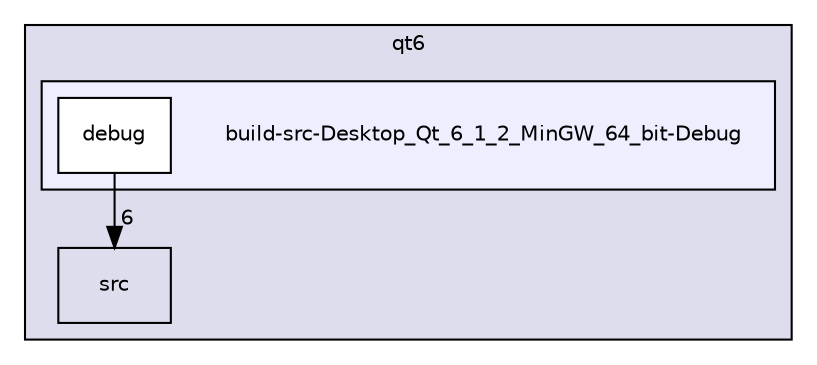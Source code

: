digraph "qt6/build-src-Desktop_Qt_6_1_2_MinGW_64_bit-Debug" {
  compound=true
  node [ fontsize="10", fontname="Helvetica"];
  edge [ labelfontsize="10", labelfontname="Helvetica"];
  subgraph clusterdir_aca54559f892c0a6bc75d02ca7864bcb {
    graph [ bgcolor="#ddddee", pencolor="black", label="qt6" fontname="Helvetica", fontsize="10", URL="dir_aca54559f892c0a6bc75d02ca7864bcb.html"]
  dir_e878fadbae21eab83033b307cad8f6df [shape=box label="src" URL="dir_e878fadbae21eab83033b307cad8f6df.html"];
  subgraph clusterdir_1c2ef2a07362481e27a35617ad2ce111 {
    graph [ bgcolor="#eeeeff", pencolor="black", label="" URL="dir_1c2ef2a07362481e27a35617ad2ce111.html"];
    dir_1c2ef2a07362481e27a35617ad2ce111 [shape=plaintext label="build-src-Desktop_Qt_6_1_2_MinGW_64_bit-Debug"];
  dir_016ab6a8b85c10b3b2d14aa96b31b3bf [shape=box label="debug" fillcolor="white" style="filled" URL="dir_016ab6a8b85c10b3b2d14aa96b31b3bf.html"];
  }
  }
  dir_016ab6a8b85c10b3b2d14aa96b31b3bf->dir_e878fadbae21eab83033b307cad8f6df [headlabel="6", labeldistance=1.5 headhref="dir_000003_000007.html"];
}
